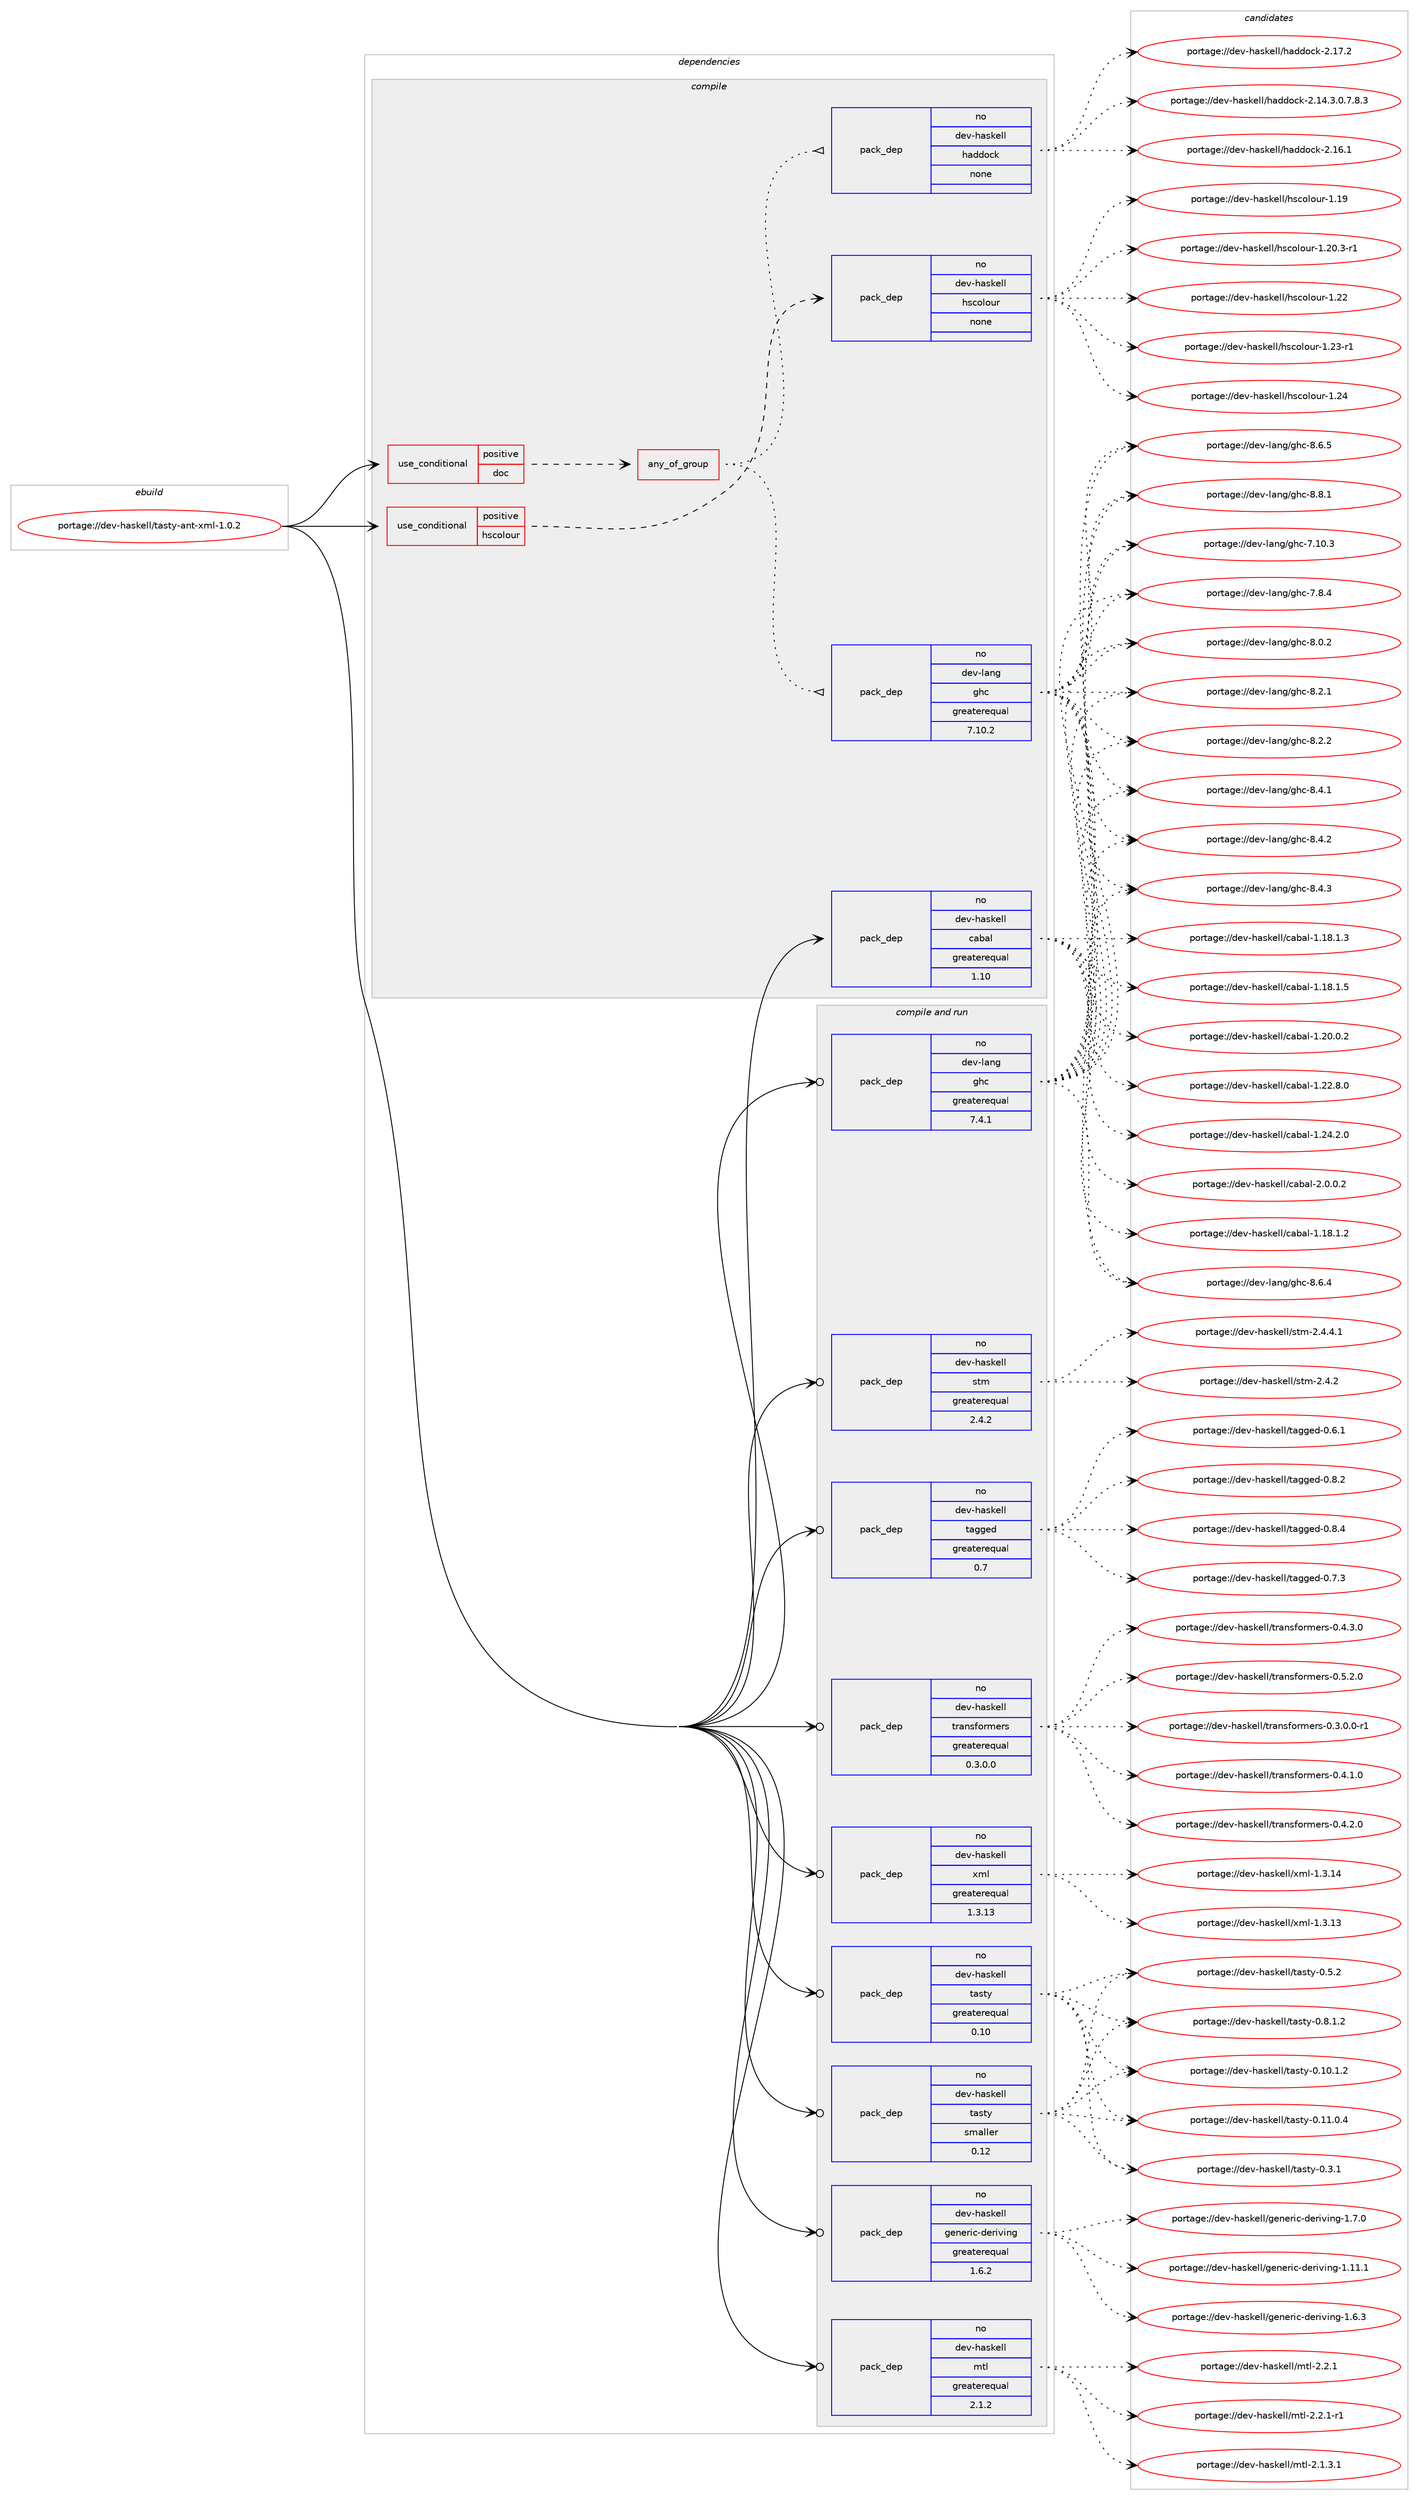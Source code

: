 digraph prolog {

# *************
# Graph options
# *************

newrank=true;
concentrate=true;
compound=true;
graph [rankdir=LR,fontname=Helvetica,fontsize=10,ranksep=1.5];#, ranksep=2.5, nodesep=0.2];
edge  [arrowhead=vee];
node  [fontname=Helvetica,fontsize=10];

# **********
# The ebuild
# **********

subgraph cluster_leftcol {
color=gray;
rank=same;
label=<<i>ebuild</i>>;
id [label="portage://dev-haskell/tasty-ant-xml-1.0.2", color=red, width=4, href="../dev-haskell/tasty-ant-xml-1.0.2.svg"];
}

# ****************
# The dependencies
# ****************

subgraph cluster_midcol {
color=gray;
label=<<i>dependencies</i>>;
subgraph cluster_compile {
fillcolor="#eeeeee";
style=filled;
label=<<i>compile</i>>;
subgraph cond17188 {
dependency80486 [label=<<TABLE BORDER="0" CELLBORDER="1" CELLSPACING="0" CELLPADDING="4"><TR><TD ROWSPAN="3" CELLPADDING="10">use_conditional</TD></TR><TR><TD>positive</TD></TR><TR><TD>doc</TD></TR></TABLE>>, shape=none, color=red];
subgraph any2388 {
dependency80487 [label=<<TABLE BORDER="0" CELLBORDER="1" CELLSPACING="0" CELLPADDING="4"><TR><TD CELLPADDING="10">any_of_group</TD></TR></TABLE>>, shape=none, color=red];subgraph pack60851 {
dependency80488 [label=<<TABLE BORDER="0" CELLBORDER="1" CELLSPACING="0" CELLPADDING="4" WIDTH="220"><TR><TD ROWSPAN="6" CELLPADDING="30">pack_dep</TD></TR><TR><TD WIDTH="110">no</TD></TR><TR><TD>dev-haskell</TD></TR><TR><TD>haddock</TD></TR><TR><TD>none</TD></TR><TR><TD></TD></TR></TABLE>>, shape=none, color=blue];
}
dependency80487:e -> dependency80488:w [weight=20,style="dotted",arrowhead="oinv"];
subgraph pack60852 {
dependency80489 [label=<<TABLE BORDER="0" CELLBORDER="1" CELLSPACING="0" CELLPADDING="4" WIDTH="220"><TR><TD ROWSPAN="6" CELLPADDING="30">pack_dep</TD></TR><TR><TD WIDTH="110">no</TD></TR><TR><TD>dev-lang</TD></TR><TR><TD>ghc</TD></TR><TR><TD>greaterequal</TD></TR><TR><TD>7.10.2</TD></TR></TABLE>>, shape=none, color=blue];
}
dependency80487:e -> dependency80489:w [weight=20,style="dotted",arrowhead="oinv"];
}
dependency80486:e -> dependency80487:w [weight=20,style="dashed",arrowhead="vee"];
}
id:e -> dependency80486:w [weight=20,style="solid",arrowhead="vee"];
subgraph cond17189 {
dependency80490 [label=<<TABLE BORDER="0" CELLBORDER="1" CELLSPACING="0" CELLPADDING="4"><TR><TD ROWSPAN="3" CELLPADDING="10">use_conditional</TD></TR><TR><TD>positive</TD></TR><TR><TD>hscolour</TD></TR></TABLE>>, shape=none, color=red];
subgraph pack60853 {
dependency80491 [label=<<TABLE BORDER="0" CELLBORDER="1" CELLSPACING="0" CELLPADDING="4" WIDTH="220"><TR><TD ROWSPAN="6" CELLPADDING="30">pack_dep</TD></TR><TR><TD WIDTH="110">no</TD></TR><TR><TD>dev-haskell</TD></TR><TR><TD>hscolour</TD></TR><TR><TD>none</TD></TR><TR><TD></TD></TR></TABLE>>, shape=none, color=blue];
}
dependency80490:e -> dependency80491:w [weight=20,style="dashed",arrowhead="vee"];
}
id:e -> dependency80490:w [weight=20,style="solid",arrowhead="vee"];
subgraph pack60854 {
dependency80492 [label=<<TABLE BORDER="0" CELLBORDER="1" CELLSPACING="0" CELLPADDING="4" WIDTH="220"><TR><TD ROWSPAN="6" CELLPADDING="30">pack_dep</TD></TR><TR><TD WIDTH="110">no</TD></TR><TR><TD>dev-haskell</TD></TR><TR><TD>cabal</TD></TR><TR><TD>greaterequal</TD></TR><TR><TD>1.10</TD></TR></TABLE>>, shape=none, color=blue];
}
id:e -> dependency80492:w [weight=20,style="solid",arrowhead="vee"];
}
subgraph cluster_compileandrun {
fillcolor="#eeeeee";
style=filled;
label=<<i>compile and run</i>>;
subgraph pack60855 {
dependency80493 [label=<<TABLE BORDER="0" CELLBORDER="1" CELLSPACING="0" CELLPADDING="4" WIDTH="220"><TR><TD ROWSPAN="6" CELLPADDING="30">pack_dep</TD></TR><TR><TD WIDTH="110">no</TD></TR><TR><TD>dev-haskell</TD></TR><TR><TD>generic-deriving</TD></TR><TR><TD>greaterequal</TD></TR><TR><TD>1.6.2</TD></TR></TABLE>>, shape=none, color=blue];
}
id:e -> dependency80493:w [weight=20,style="solid",arrowhead="odotvee"];
subgraph pack60856 {
dependency80494 [label=<<TABLE BORDER="0" CELLBORDER="1" CELLSPACING="0" CELLPADDING="4" WIDTH="220"><TR><TD ROWSPAN="6" CELLPADDING="30">pack_dep</TD></TR><TR><TD WIDTH="110">no</TD></TR><TR><TD>dev-haskell</TD></TR><TR><TD>mtl</TD></TR><TR><TD>greaterequal</TD></TR><TR><TD>2.1.2</TD></TR></TABLE>>, shape=none, color=blue];
}
id:e -> dependency80494:w [weight=20,style="solid",arrowhead="odotvee"];
subgraph pack60857 {
dependency80495 [label=<<TABLE BORDER="0" CELLBORDER="1" CELLSPACING="0" CELLPADDING="4" WIDTH="220"><TR><TD ROWSPAN="6" CELLPADDING="30">pack_dep</TD></TR><TR><TD WIDTH="110">no</TD></TR><TR><TD>dev-haskell</TD></TR><TR><TD>stm</TD></TR><TR><TD>greaterequal</TD></TR><TR><TD>2.4.2</TD></TR></TABLE>>, shape=none, color=blue];
}
id:e -> dependency80495:w [weight=20,style="solid",arrowhead="odotvee"];
subgraph pack60858 {
dependency80496 [label=<<TABLE BORDER="0" CELLBORDER="1" CELLSPACING="0" CELLPADDING="4" WIDTH="220"><TR><TD ROWSPAN="6" CELLPADDING="30">pack_dep</TD></TR><TR><TD WIDTH="110">no</TD></TR><TR><TD>dev-haskell</TD></TR><TR><TD>tagged</TD></TR><TR><TD>greaterequal</TD></TR><TR><TD>0.7</TD></TR></TABLE>>, shape=none, color=blue];
}
id:e -> dependency80496:w [weight=20,style="solid",arrowhead="odotvee"];
subgraph pack60859 {
dependency80497 [label=<<TABLE BORDER="0" CELLBORDER="1" CELLSPACING="0" CELLPADDING="4" WIDTH="220"><TR><TD ROWSPAN="6" CELLPADDING="30">pack_dep</TD></TR><TR><TD WIDTH="110">no</TD></TR><TR><TD>dev-haskell</TD></TR><TR><TD>tasty</TD></TR><TR><TD>greaterequal</TD></TR><TR><TD>0.10</TD></TR></TABLE>>, shape=none, color=blue];
}
id:e -> dependency80497:w [weight=20,style="solid",arrowhead="odotvee"];
subgraph pack60860 {
dependency80498 [label=<<TABLE BORDER="0" CELLBORDER="1" CELLSPACING="0" CELLPADDING="4" WIDTH="220"><TR><TD ROWSPAN="6" CELLPADDING="30">pack_dep</TD></TR><TR><TD WIDTH="110">no</TD></TR><TR><TD>dev-haskell</TD></TR><TR><TD>tasty</TD></TR><TR><TD>smaller</TD></TR><TR><TD>0.12</TD></TR></TABLE>>, shape=none, color=blue];
}
id:e -> dependency80498:w [weight=20,style="solid",arrowhead="odotvee"];
subgraph pack60861 {
dependency80499 [label=<<TABLE BORDER="0" CELLBORDER="1" CELLSPACING="0" CELLPADDING="4" WIDTH="220"><TR><TD ROWSPAN="6" CELLPADDING="30">pack_dep</TD></TR><TR><TD WIDTH="110">no</TD></TR><TR><TD>dev-haskell</TD></TR><TR><TD>transformers</TD></TR><TR><TD>greaterequal</TD></TR><TR><TD>0.3.0.0</TD></TR></TABLE>>, shape=none, color=blue];
}
id:e -> dependency80499:w [weight=20,style="solid",arrowhead="odotvee"];
subgraph pack60862 {
dependency80500 [label=<<TABLE BORDER="0" CELLBORDER="1" CELLSPACING="0" CELLPADDING="4" WIDTH="220"><TR><TD ROWSPAN="6" CELLPADDING="30">pack_dep</TD></TR><TR><TD WIDTH="110">no</TD></TR><TR><TD>dev-haskell</TD></TR><TR><TD>xml</TD></TR><TR><TD>greaterequal</TD></TR><TR><TD>1.3.13</TD></TR></TABLE>>, shape=none, color=blue];
}
id:e -> dependency80500:w [weight=20,style="solid",arrowhead="odotvee"];
subgraph pack60863 {
dependency80501 [label=<<TABLE BORDER="0" CELLBORDER="1" CELLSPACING="0" CELLPADDING="4" WIDTH="220"><TR><TD ROWSPAN="6" CELLPADDING="30">pack_dep</TD></TR><TR><TD WIDTH="110">no</TD></TR><TR><TD>dev-lang</TD></TR><TR><TD>ghc</TD></TR><TR><TD>greaterequal</TD></TR><TR><TD>7.4.1</TD></TR></TABLE>>, shape=none, color=blue];
}
id:e -> dependency80501:w [weight=20,style="solid",arrowhead="odotvee"];
}
subgraph cluster_run {
fillcolor="#eeeeee";
style=filled;
label=<<i>run</i>>;
}
}

# **************
# The candidates
# **************

subgraph cluster_choices {
rank=same;
color=gray;
label=<<i>candidates</i>>;

subgraph choice60851 {
color=black;
nodesep=1;
choiceportage1001011184510497115107101108108471049710010011199107455046495246514648465546564651 [label="portage://dev-haskell/haddock-2.14.3.0.7.8.3", color=red, width=4,href="../dev-haskell/haddock-2.14.3.0.7.8.3.svg"];
choiceportage100101118451049711510710110810847104971001001119910745504649544649 [label="portage://dev-haskell/haddock-2.16.1", color=red, width=4,href="../dev-haskell/haddock-2.16.1.svg"];
choiceportage100101118451049711510710110810847104971001001119910745504649554650 [label="portage://dev-haskell/haddock-2.17.2", color=red, width=4,href="../dev-haskell/haddock-2.17.2.svg"];
dependency80488:e -> choiceportage1001011184510497115107101108108471049710010011199107455046495246514648465546564651:w [style=dotted,weight="100"];
dependency80488:e -> choiceportage100101118451049711510710110810847104971001001119910745504649544649:w [style=dotted,weight="100"];
dependency80488:e -> choiceportage100101118451049711510710110810847104971001001119910745504649554650:w [style=dotted,weight="100"];
}
subgraph choice60852 {
color=black;
nodesep=1;
choiceportage1001011184510897110103471031049945554649484651 [label="portage://dev-lang/ghc-7.10.3", color=red, width=4,href="../dev-lang/ghc-7.10.3.svg"];
choiceportage10010111845108971101034710310499455546564652 [label="portage://dev-lang/ghc-7.8.4", color=red, width=4,href="../dev-lang/ghc-7.8.4.svg"];
choiceportage10010111845108971101034710310499455646484650 [label="portage://dev-lang/ghc-8.0.2", color=red, width=4,href="../dev-lang/ghc-8.0.2.svg"];
choiceportage10010111845108971101034710310499455646504649 [label="portage://dev-lang/ghc-8.2.1", color=red, width=4,href="../dev-lang/ghc-8.2.1.svg"];
choiceportage10010111845108971101034710310499455646504650 [label="portage://dev-lang/ghc-8.2.2", color=red, width=4,href="../dev-lang/ghc-8.2.2.svg"];
choiceportage10010111845108971101034710310499455646524649 [label="portage://dev-lang/ghc-8.4.1", color=red, width=4,href="../dev-lang/ghc-8.4.1.svg"];
choiceportage10010111845108971101034710310499455646524650 [label="portage://dev-lang/ghc-8.4.2", color=red, width=4,href="../dev-lang/ghc-8.4.2.svg"];
choiceportage10010111845108971101034710310499455646524651 [label="portage://dev-lang/ghc-8.4.3", color=red, width=4,href="../dev-lang/ghc-8.4.3.svg"];
choiceportage10010111845108971101034710310499455646544652 [label="portage://dev-lang/ghc-8.6.4", color=red, width=4,href="../dev-lang/ghc-8.6.4.svg"];
choiceportage10010111845108971101034710310499455646544653 [label="portage://dev-lang/ghc-8.6.5", color=red, width=4,href="../dev-lang/ghc-8.6.5.svg"];
choiceportage10010111845108971101034710310499455646564649 [label="portage://dev-lang/ghc-8.8.1", color=red, width=4,href="../dev-lang/ghc-8.8.1.svg"];
dependency80489:e -> choiceportage1001011184510897110103471031049945554649484651:w [style=dotted,weight="100"];
dependency80489:e -> choiceportage10010111845108971101034710310499455546564652:w [style=dotted,weight="100"];
dependency80489:e -> choiceportage10010111845108971101034710310499455646484650:w [style=dotted,weight="100"];
dependency80489:e -> choiceportage10010111845108971101034710310499455646504649:w [style=dotted,weight="100"];
dependency80489:e -> choiceportage10010111845108971101034710310499455646504650:w [style=dotted,weight="100"];
dependency80489:e -> choiceportage10010111845108971101034710310499455646524649:w [style=dotted,weight="100"];
dependency80489:e -> choiceportage10010111845108971101034710310499455646524650:w [style=dotted,weight="100"];
dependency80489:e -> choiceportage10010111845108971101034710310499455646524651:w [style=dotted,weight="100"];
dependency80489:e -> choiceportage10010111845108971101034710310499455646544652:w [style=dotted,weight="100"];
dependency80489:e -> choiceportage10010111845108971101034710310499455646544653:w [style=dotted,weight="100"];
dependency80489:e -> choiceportage10010111845108971101034710310499455646564649:w [style=dotted,weight="100"];
}
subgraph choice60853 {
color=black;
nodesep=1;
choiceportage100101118451049711510710110810847104115991111081111171144549464957 [label="portage://dev-haskell/hscolour-1.19", color=red, width=4,href="../dev-haskell/hscolour-1.19.svg"];
choiceportage10010111845104971151071011081084710411599111108111117114454946504846514511449 [label="portage://dev-haskell/hscolour-1.20.3-r1", color=red, width=4,href="../dev-haskell/hscolour-1.20.3-r1.svg"];
choiceportage100101118451049711510710110810847104115991111081111171144549465050 [label="portage://dev-haskell/hscolour-1.22", color=red, width=4,href="../dev-haskell/hscolour-1.22.svg"];
choiceportage1001011184510497115107101108108471041159911110811111711445494650514511449 [label="portage://dev-haskell/hscolour-1.23-r1", color=red, width=4,href="../dev-haskell/hscolour-1.23-r1.svg"];
choiceportage100101118451049711510710110810847104115991111081111171144549465052 [label="portage://dev-haskell/hscolour-1.24", color=red, width=4,href="../dev-haskell/hscolour-1.24.svg"];
dependency80491:e -> choiceportage100101118451049711510710110810847104115991111081111171144549464957:w [style=dotted,weight="100"];
dependency80491:e -> choiceportage10010111845104971151071011081084710411599111108111117114454946504846514511449:w [style=dotted,weight="100"];
dependency80491:e -> choiceportage100101118451049711510710110810847104115991111081111171144549465050:w [style=dotted,weight="100"];
dependency80491:e -> choiceportage1001011184510497115107101108108471041159911110811111711445494650514511449:w [style=dotted,weight="100"];
dependency80491:e -> choiceportage100101118451049711510710110810847104115991111081111171144549465052:w [style=dotted,weight="100"];
}
subgraph choice60854 {
color=black;
nodesep=1;
choiceportage10010111845104971151071011081084799979897108454946495646494650 [label="portage://dev-haskell/cabal-1.18.1.2", color=red, width=4,href="../dev-haskell/cabal-1.18.1.2.svg"];
choiceportage10010111845104971151071011081084799979897108454946495646494651 [label="portage://dev-haskell/cabal-1.18.1.3", color=red, width=4,href="../dev-haskell/cabal-1.18.1.3.svg"];
choiceportage10010111845104971151071011081084799979897108454946495646494653 [label="portage://dev-haskell/cabal-1.18.1.5", color=red, width=4,href="../dev-haskell/cabal-1.18.1.5.svg"];
choiceportage10010111845104971151071011081084799979897108454946504846484650 [label="portage://dev-haskell/cabal-1.20.0.2", color=red, width=4,href="../dev-haskell/cabal-1.20.0.2.svg"];
choiceportage10010111845104971151071011081084799979897108454946505046564648 [label="portage://dev-haskell/cabal-1.22.8.0", color=red, width=4,href="../dev-haskell/cabal-1.22.8.0.svg"];
choiceportage10010111845104971151071011081084799979897108454946505246504648 [label="portage://dev-haskell/cabal-1.24.2.0", color=red, width=4,href="../dev-haskell/cabal-1.24.2.0.svg"];
choiceportage100101118451049711510710110810847999798971084550464846484650 [label="portage://dev-haskell/cabal-2.0.0.2", color=red, width=4,href="../dev-haskell/cabal-2.0.0.2.svg"];
dependency80492:e -> choiceportage10010111845104971151071011081084799979897108454946495646494650:w [style=dotted,weight="100"];
dependency80492:e -> choiceportage10010111845104971151071011081084799979897108454946495646494651:w [style=dotted,weight="100"];
dependency80492:e -> choiceportage10010111845104971151071011081084799979897108454946495646494653:w [style=dotted,weight="100"];
dependency80492:e -> choiceportage10010111845104971151071011081084799979897108454946504846484650:w [style=dotted,weight="100"];
dependency80492:e -> choiceportage10010111845104971151071011081084799979897108454946505046564648:w [style=dotted,weight="100"];
dependency80492:e -> choiceportage10010111845104971151071011081084799979897108454946505246504648:w [style=dotted,weight="100"];
dependency80492:e -> choiceportage100101118451049711510710110810847999798971084550464846484650:w [style=dotted,weight="100"];
}
subgraph choice60855 {
color=black;
nodesep=1;
choiceportage100101118451049711510710110810847103101110101114105994510010111410511810511010345494649494649 [label="portage://dev-haskell/generic-deriving-1.11.1", color=red, width=4,href="../dev-haskell/generic-deriving-1.11.1.svg"];
choiceportage1001011184510497115107101108108471031011101011141059945100101114105118105110103454946544651 [label="portage://dev-haskell/generic-deriving-1.6.3", color=red, width=4,href="../dev-haskell/generic-deriving-1.6.3.svg"];
choiceportage1001011184510497115107101108108471031011101011141059945100101114105118105110103454946554648 [label="portage://dev-haskell/generic-deriving-1.7.0", color=red, width=4,href="../dev-haskell/generic-deriving-1.7.0.svg"];
dependency80493:e -> choiceportage100101118451049711510710110810847103101110101114105994510010111410511810511010345494649494649:w [style=dotted,weight="100"];
dependency80493:e -> choiceportage1001011184510497115107101108108471031011101011141059945100101114105118105110103454946544651:w [style=dotted,weight="100"];
dependency80493:e -> choiceportage1001011184510497115107101108108471031011101011141059945100101114105118105110103454946554648:w [style=dotted,weight="100"];
}
subgraph choice60856 {
color=black;
nodesep=1;
choiceportage1001011184510497115107101108108471091161084550464946514649 [label="portage://dev-haskell/mtl-2.1.3.1", color=red, width=4,href="../dev-haskell/mtl-2.1.3.1.svg"];
choiceportage100101118451049711510710110810847109116108455046504649 [label="portage://dev-haskell/mtl-2.2.1", color=red, width=4,href="../dev-haskell/mtl-2.2.1.svg"];
choiceportage1001011184510497115107101108108471091161084550465046494511449 [label="portage://dev-haskell/mtl-2.2.1-r1", color=red, width=4,href="../dev-haskell/mtl-2.2.1-r1.svg"];
dependency80494:e -> choiceportage1001011184510497115107101108108471091161084550464946514649:w [style=dotted,weight="100"];
dependency80494:e -> choiceportage100101118451049711510710110810847109116108455046504649:w [style=dotted,weight="100"];
dependency80494:e -> choiceportage1001011184510497115107101108108471091161084550465046494511449:w [style=dotted,weight="100"];
}
subgraph choice60857 {
color=black;
nodesep=1;
choiceportage100101118451049711510710110810847115116109455046524650 [label="portage://dev-haskell/stm-2.4.2", color=red, width=4,href="../dev-haskell/stm-2.4.2.svg"];
choiceportage1001011184510497115107101108108471151161094550465246524649 [label="portage://dev-haskell/stm-2.4.4.1", color=red, width=4,href="../dev-haskell/stm-2.4.4.1.svg"];
dependency80495:e -> choiceportage100101118451049711510710110810847115116109455046524650:w [style=dotted,weight="100"];
dependency80495:e -> choiceportage1001011184510497115107101108108471151161094550465246524649:w [style=dotted,weight="100"];
}
subgraph choice60858 {
color=black;
nodesep=1;
choiceportage10010111845104971151071011081084711697103103101100454846544649 [label="portage://dev-haskell/tagged-0.6.1", color=red, width=4,href="../dev-haskell/tagged-0.6.1.svg"];
choiceportage10010111845104971151071011081084711697103103101100454846554651 [label="portage://dev-haskell/tagged-0.7.3", color=red, width=4,href="../dev-haskell/tagged-0.7.3.svg"];
choiceportage10010111845104971151071011081084711697103103101100454846564650 [label="portage://dev-haskell/tagged-0.8.2", color=red, width=4,href="../dev-haskell/tagged-0.8.2.svg"];
choiceportage10010111845104971151071011081084711697103103101100454846564652 [label="portage://dev-haskell/tagged-0.8.4", color=red, width=4,href="../dev-haskell/tagged-0.8.4.svg"];
dependency80496:e -> choiceportage10010111845104971151071011081084711697103103101100454846544649:w [style=dotted,weight="100"];
dependency80496:e -> choiceportage10010111845104971151071011081084711697103103101100454846554651:w [style=dotted,weight="100"];
dependency80496:e -> choiceportage10010111845104971151071011081084711697103103101100454846564650:w [style=dotted,weight="100"];
dependency80496:e -> choiceportage10010111845104971151071011081084711697103103101100454846564652:w [style=dotted,weight="100"];
}
subgraph choice60859 {
color=black;
nodesep=1;
choiceportage10010111845104971151071011081084711697115116121454846494846494650 [label="portage://dev-haskell/tasty-0.10.1.2", color=red, width=4,href="../dev-haskell/tasty-0.10.1.2.svg"];
choiceportage10010111845104971151071011081084711697115116121454846494946484652 [label="portage://dev-haskell/tasty-0.11.0.4", color=red, width=4,href="../dev-haskell/tasty-0.11.0.4.svg"];
choiceportage10010111845104971151071011081084711697115116121454846514649 [label="portage://dev-haskell/tasty-0.3.1", color=red, width=4,href="../dev-haskell/tasty-0.3.1.svg"];
choiceportage10010111845104971151071011081084711697115116121454846534650 [label="portage://dev-haskell/tasty-0.5.2", color=red, width=4,href="../dev-haskell/tasty-0.5.2.svg"];
choiceportage100101118451049711510710110810847116971151161214548465646494650 [label="portage://dev-haskell/tasty-0.8.1.2", color=red, width=4,href="../dev-haskell/tasty-0.8.1.2.svg"];
dependency80497:e -> choiceportage10010111845104971151071011081084711697115116121454846494846494650:w [style=dotted,weight="100"];
dependency80497:e -> choiceportage10010111845104971151071011081084711697115116121454846494946484652:w [style=dotted,weight="100"];
dependency80497:e -> choiceportage10010111845104971151071011081084711697115116121454846514649:w [style=dotted,weight="100"];
dependency80497:e -> choiceportage10010111845104971151071011081084711697115116121454846534650:w [style=dotted,weight="100"];
dependency80497:e -> choiceportage100101118451049711510710110810847116971151161214548465646494650:w [style=dotted,weight="100"];
}
subgraph choice60860 {
color=black;
nodesep=1;
choiceportage10010111845104971151071011081084711697115116121454846494846494650 [label="portage://dev-haskell/tasty-0.10.1.2", color=red, width=4,href="../dev-haskell/tasty-0.10.1.2.svg"];
choiceportage10010111845104971151071011081084711697115116121454846494946484652 [label="portage://dev-haskell/tasty-0.11.0.4", color=red, width=4,href="../dev-haskell/tasty-0.11.0.4.svg"];
choiceportage10010111845104971151071011081084711697115116121454846514649 [label="portage://dev-haskell/tasty-0.3.1", color=red, width=4,href="../dev-haskell/tasty-0.3.1.svg"];
choiceportage10010111845104971151071011081084711697115116121454846534650 [label="portage://dev-haskell/tasty-0.5.2", color=red, width=4,href="../dev-haskell/tasty-0.5.2.svg"];
choiceportage100101118451049711510710110810847116971151161214548465646494650 [label="portage://dev-haskell/tasty-0.8.1.2", color=red, width=4,href="../dev-haskell/tasty-0.8.1.2.svg"];
dependency80498:e -> choiceportage10010111845104971151071011081084711697115116121454846494846494650:w [style=dotted,weight="100"];
dependency80498:e -> choiceportage10010111845104971151071011081084711697115116121454846494946484652:w [style=dotted,weight="100"];
dependency80498:e -> choiceportage10010111845104971151071011081084711697115116121454846514649:w [style=dotted,weight="100"];
dependency80498:e -> choiceportage10010111845104971151071011081084711697115116121454846534650:w [style=dotted,weight="100"];
dependency80498:e -> choiceportage100101118451049711510710110810847116971151161214548465646494650:w [style=dotted,weight="100"];
}
subgraph choice60861 {
color=black;
nodesep=1;
choiceportage1001011184510497115107101108108471161149711011510211111410910111411545484651464846484511449 [label="portage://dev-haskell/transformers-0.3.0.0-r1", color=red, width=4,href="../dev-haskell/transformers-0.3.0.0-r1.svg"];
choiceportage100101118451049711510710110810847116114971101151021111141091011141154548465246494648 [label="portage://dev-haskell/transformers-0.4.1.0", color=red, width=4,href="../dev-haskell/transformers-0.4.1.0.svg"];
choiceportage100101118451049711510710110810847116114971101151021111141091011141154548465246504648 [label="portage://dev-haskell/transformers-0.4.2.0", color=red, width=4,href="../dev-haskell/transformers-0.4.2.0.svg"];
choiceportage100101118451049711510710110810847116114971101151021111141091011141154548465246514648 [label="portage://dev-haskell/transformers-0.4.3.0", color=red, width=4,href="../dev-haskell/transformers-0.4.3.0.svg"];
choiceportage100101118451049711510710110810847116114971101151021111141091011141154548465346504648 [label="portage://dev-haskell/transformers-0.5.2.0", color=red, width=4,href="../dev-haskell/transformers-0.5.2.0.svg"];
dependency80499:e -> choiceportage1001011184510497115107101108108471161149711011510211111410910111411545484651464846484511449:w [style=dotted,weight="100"];
dependency80499:e -> choiceportage100101118451049711510710110810847116114971101151021111141091011141154548465246494648:w [style=dotted,weight="100"];
dependency80499:e -> choiceportage100101118451049711510710110810847116114971101151021111141091011141154548465246504648:w [style=dotted,weight="100"];
dependency80499:e -> choiceportage100101118451049711510710110810847116114971101151021111141091011141154548465246514648:w [style=dotted,weight="100"];
dependency80499:e -> choiceportage100101118451049711510710110810847116114971101151021111141091011141154548465346504648:w [style=dotted,weight="100"];
}
subgraph choice60862 {
color=black;
nodesep=1;
choiceportage10010111845104971151071011081084712010910845494651464951 [label="portage://dev-haskell/xml-1.3.13", color=red, width=4,href="../dev-haskell/xml-1.3.13.svg"];
choiceportage10010111845104971151071011081084712010910845494651464952 [label="portage://dev-haskell/xml-1.3.14", color=red, width=4,href="../dev-haskell/xml-1.3.14.svg"];
dependency80500:e -> choiceportage10010111845104971151071011081084712010910845494651464951:w [style=dotted,weight="100"];
dependency80500:e -> choiceportage10010111845104971151071011081084712010910845494651464952:w [style=dotted,weight="100"];
}
subgraph choice60863 {
color=black;
nodesep=1;
choiceportage1001011184510897110103471031049945554649484651 [label="portage://dev-lang/ghc-7.10.3", color=red, width=4,href="../dev-lang/ghc-7.10.3.svg"];
choiceportage10010111845108971101034710310499455546564652 [label="portage://dev-lang/ghc-7.8.4", color=red, width=4,href="../dev-lang/ghc-7.8.4.svg"];
choiceportage10010111845108971101034710310499455646484650 [label="portage://dev-lang/ghc-8.0.2", color=red, width=4,href="../dev-lang/ghc-8.0.2.svg"];
choiceportage10010111845108971101034710310499455646504649 [label="portage://dev-lang/ghc-8.2.1", color=red, width=4,href="../dev-lang/ghc-8.2.1.svg"];
choiceportage10010111845108971101034710310499455646504650 [label="portage://dev-lang/ghc-8.2.2", color=red, width=4,href="../dev-lang/ghc-8.2.2.svg"];
choiceportage10010111845108971101034710310499455646524649 [label="portage://dev-lang/ghc-8.4.1", color=red, width=4,href="../dev-lang/ghc-8.4.1.svg"];
choiceportage10010111845108971101034710310499455646524650 [label="portage://dev-lang/ghc-8.4.2", color=red, width=4,href="../dev-lang/ghc-8.4.2.svg"];
choiceportage10010111845108971101034710310499455646524651 [label="portage://dev-lang/ghc-8.4.3", color=red, width=4,href="../dev-lang/ghc-8.4.3.svg"];
choiceportage10010111845108971101034710310499455646544652 [label="portage://dev-lang/ghc-8.6.4", color=red, width=4,href="../dev-lang/ghc-8.6.4.svg"];
choiceportage10010111845108971101034710310499455646544653 [label="portage://dev-lang/ghc-8.6.5", color=red, width=4,href="../dev-lang/ghc-8.6.5.svg"];
choiceportage10010111845108971101034710310499455646564649 [label="portage://dev-lang/ghc-8.8.1", color=red, width=4,href="../dev-lang/ghc-8.8.1.svg"];
dependency80501:e -> choiceportage1001011184510897110103471031049945554649484651:w [style=dotted,weight="100"];
dependency80501:e -> choiceportage10010111845108971101034710310499455546564652:w [style=dotted,weight="100"];
dependency80501:e -> choiceportage10010111845108971101034710310499455646484650:w [style=dotted,weight="100"];
dependency80501:e -> choiceportage10010111845108971101034710310499455646504649:w [style=dotted,weight="100"];
dependency80501:e -> choiceportage10010111845108971101034710310499455646504650:w [style=dotted,weight="100"];
dependency80501:e -> choiceportage10010111845108971101034710310499455646524649:w [style=dotted,weight="100"];
dependency80501:e -> choiceportage10010111845108971101034710310499455646524650:w [style=dotted,weight="100"];
dependency80501:e -> choiceportage10010111845108971101034710310499455646524651:w [style=dotted,weight="100"];
dependency80501:e -> choiceportage10010111845108971101034710310499455646544652:w [style=dotted,weight="100"];
dependency80501:e -> choiceportage10010111845108971101034710310499455646544653:w [style=dotted,weight="100"];
dependency80501:e -> choiceportage10010111845108971101034710310499455646564649:w [style=dotted,weight="100"];
}
}

}
